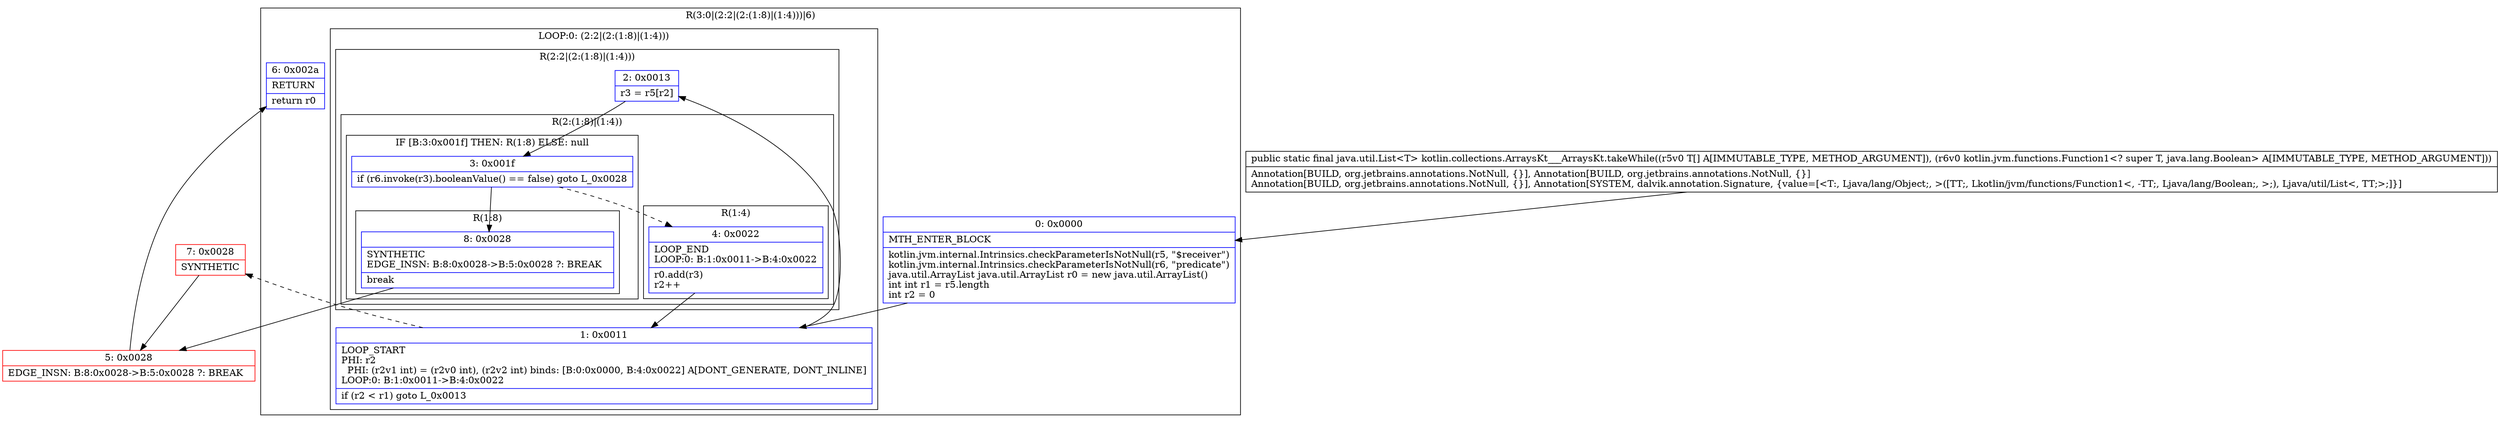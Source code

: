 digraph "CFG forkotlin.collections.ArraysKt___ArraysKt.takeWhile([Ljava\/lang\/Object;Lkotlin\/jvm\/functions\/Function1;)Ljava\/util\/List;" {
subgraph cluster_Region_398966596 {
label = "R(3:0|(2:2|(2:(1:8)|(1:4)))|6)";
node [shape=record,color=blue];
Node_0 [shape=record,label="{0\:\ 0x0000|MTH_ENTER_BLOCK\l|kotlin.jvm.internal.Intrinsics.checkParameterIsNotNull(r5, \"$receiver\")\lkotlin.jvm.internal.Intrinsics.checkParameterIsNotNull(r6, \"predicate\")\ljava.util.ArrayList java.util.ArrayList r0 = new java.util.ArrayList()\lint int r1 = r5.length\lint r2 = 0\l}"];
subgraph cluster_LoopRegion_606439229 {
label = "LOOP:0: (2:2|(2:(1:8)|(1:4)))";
node [shape=record,color=blue];
Node_1 [shape=record,label="{1\:\ 0x0011|LOOP_START\lPHI: r2 \l  PHI: (r2v1 int) = (r2v0 int), (r2v2 int) binds: [B:0:0x0000, B:4:0x0022] A[DONT_GENERATE, DONT_INLINE]\lLOOP:0: B:1:0x0011\-\>B:4:0x0022\l|if (r2 \< r1) goto L_0x0013\l}"];
subgraph cluster_Region_1330272601 {
label = "R(2:2|(2:(1:8)|(1:4)))";
node [shape=record,color=blue];
Node_2 [shape=record,label="{2\:\ 0x0013|r3 = r5[r2]\l}"];
subgraph cluster_Region_244936597 {
label = "R(2:(1:8)|(1:4))";
node [shape=record,color=blue];
subgraph cluster_IfRegion_2134267941 {
label = "IF [B:3:0x001f] THEN: R(1:8) ELSE: null";
node [shape=record,color=blue];
Node_3 [shape=record,label="{3\:\ 0x001f|if (r6.invoke(r3).booleanValue() == false) goto L_0x0028\l}"];
subgraph cluster_Region_686235471 {
label = "R(1:8)";
node [shape=record,color=blue];
Node_8 [shape=record,label="{8\:\ 0x0028|SYNTHETIC\lEDGE_INSN: B:8:0x0028\-\>B:5:0x0028 ?: BREAK  \l|break\l}"];
}
}
subgraph cluster_Region_1303249964 {
label = "R(1:4)";
node [shape=record,color=blue];
Node_4 [shape=record,label="{4\:\ 0x0022|LOOP_END\lLOOP:0: B:1:0x0011\-\>B:4:0x0022\l|r0.add(r3)\lr2++\l}"];
}
}
}
}
Node_6 [shape=record,label="{6\:\ 0x002a|RETURN\l|return r0\l}"];
}
Node_5 [shape=record,color=red,label="{5\:\ 0x0028|EDGE_INSN: B:8:0x0028\-\>B:5:0x0028 ?: BREAK  \l}"];
Node_7 [shape=record,color=red,label="{7\:\ 0x0028|SYNTHETIC\l}"];
MethodNode[shape=record,label="{public static final java.util.List\<T\> kotlin.collections.ArraysKt___ArraysKt.takeWhile((r5v0 T[] A[IMMUTABLE_TYPE, METHOD_ARGUMENT]), (r6v0 kotlin.jvm.functions.Function1\<? super T, java.lang.Boolean\> A[IMMUTABLE_TYPE, METHOD_ARGUMENT]))  | Annotation[BUILD, org.jetbrains.annotations.NotNull, \{\}], Annotation[BUILD, org.jetbrains.annotations.NotNull, \{\}]\lAnnotation[BUILD, org.jetbrains.annotations.NotNull, \{\}], Annotation[SYSTEM, dalvik.annotation.Signature, \{value=[\<T:, Ljava\/lang\/Object;, \>([TT;, Lkotlin\/jvm\/functions\/Function1\<, \-TT;, Ljava\/lang\/Boolean;, \>;), Ljava\/util\/List\<, TT;\>;]\}]\l}"];
MethodNode -> Node_0;
Node_0 -> Node_1;
Node_1 -> Node_2;
Node_1 -> Node_7[style=dashed];
Node_2 -> Node_3;
Node_3 -> Node_4[style=dashed];
Node_3 -> Node_8;
Node_8 -> Node_5;
Node_4 -> Node_1;
Node_5 -> Node_6;
Node_7 -> Node_5;
}

